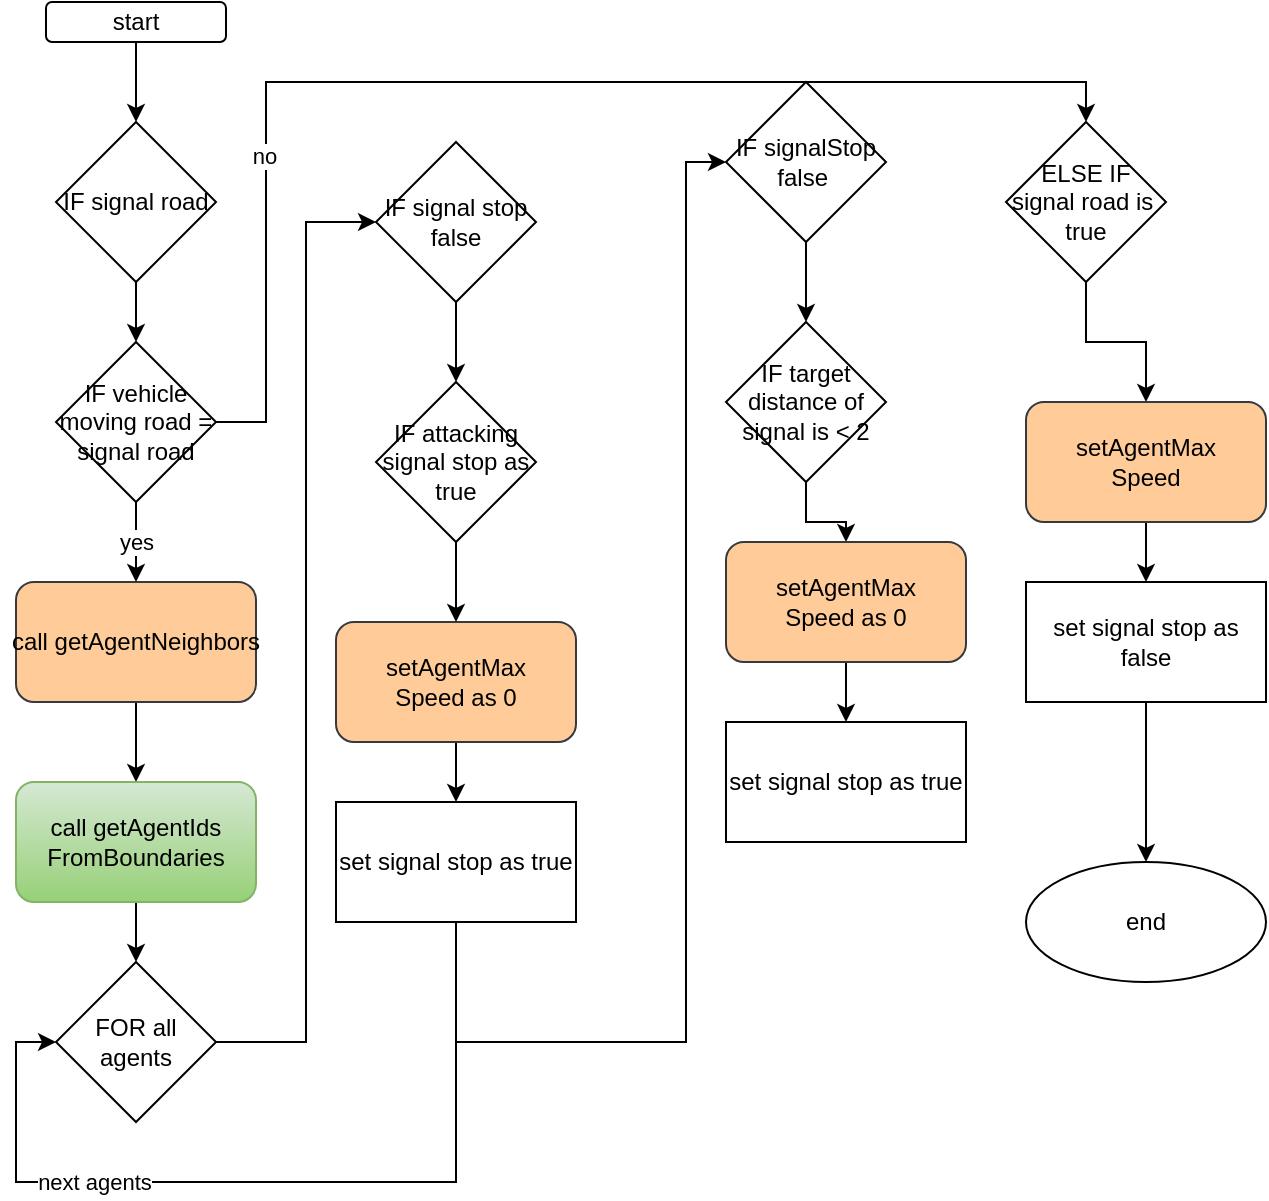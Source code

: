 <mxfile version="17.5.1" type="github">
  <diagram id="5ZXqLG5ezFchvfL40zLk" name="Page-1">
    <mxGraphModel dx="1038" dy="579" grid="1" gridSize="10" guides="1" tooltips="1" connect="1" arrows="1" fold="1" page="1" pageScale="1" pageWidth="850" pageHeight="1100" math="0" shadow="0">
      <root>
        <mxCell id="0" />
        <mxCell id="1" parent="0" />
        <mxCell id="fl-IDfW7KY5KwE-RLPxu-3" value="" style="edgeStyle=orthogonalEdgeStyle;rounded=0;orthogonalLoop=1;jettySize=auto;html=1;" edge="1" parent="1" source="fl-IDfW7KY5KwE-RLPxu-1" target="fl-IDfW7KY5KwE-RLPxu-2">
          <mxGeometry relative="1" as="geometry" />
        </mxCell>
        <mxCell id="fl-IDfW7KY5KwE-RLPxu-1" value="start" style="rounded=1;whiteSpace=wrap;html=1;" vertex="1" parent="1">
          <mxGeometry x="80" y="30" width="90" height="20" as="geometry" />
        </mxCell>
        <mxCell id="fl-IDfW7KY5KwE-RLPxu-5" value="" style="edgeStyle=orthogonalEdgeStyle;rounded=0;orthogonalLoop=1;jettySize=auto;html=1;" edge="1" parent="1" source="fl-IDfW7KY5KwE-RLPxu-2" target="fl-IDfW7KY5KwE-RLPxu-4">
          <mxGeometry relative="1" as="geometry" />
        </mxCell>
        <mxCell id="fl-IDfW7KY5KwE-RLPxu-2" value="IF signal road" style="rhombus;whiteSpace=wrap;html=1;" vertex="1" parent="1">
          <mxGeometry x="85" y="90" width="80" height="80" as="geometry" />
        </mxCell>
        <mxCell id="fl-IDfW7KY5KwE-RLPxu-7" value="yes" style="edgeStyle=orthogonalEdgeStyle;rounded=0;orthogonalLoop=1;jettySize=auto;html=1;" edge="1" parent="1" source="fl-IDfW7KY5KwE-RLPxu-4" target="fl-IDfW7KY5KwE-RLPxu-6">
          <mxGeometry relative="1" as="geometry" />
        </mxCell>
        <mxCell id="fl-IDfW7KY5KwE-RLPxu-31" value="" style="edgeStyle=orthogonalEdgeStyle;rounded=0;orthogonalLoop=1;jettySize=auto;html=1;" edge="1" parent="1" source="fl-IDfW7KY5KwE-RLPxu-4" target="fl-IDfW7KY5KwE-RLPxu-30">
          <mxGeometry relative="1" as="geometry">
            <Array as="points">
              <mxPoint x="190" y="240" />
              <mxPoint x="190" y="70" />
              <mxPoint x="600" y="70" />
            </Array>
          </mxGeometry>
        </mxCell>
        <mxCell id="fl-IDfW7KY5KwE-RLPxu-32" value="no" style="edgeLabel;html=1;align=center;verticalAlign=middle;resizable=0;points=[];" vertex="1" connectable="0" parent="fl-IDfW7KY5KwE-RLPxu-31">
          <mxGeometry x="-0.494" y="1" relative="1" as="geometry">
            <mxPoint as="offset" />
          </mxGeometry>
        </mxCell>
        <mxCell id="fl-IDfW7KY5KwE-RLPxu-4" value="IF vehicle moving road = signal road" style="rhombus;whiteSpace=wrap;html=1;" vertex="1" parent="1">
          <mxGeometry x="85" y="200" width="80" height="80" as="geometry" />
        </mxCell>
        <mxCell id="fl-IDfW7KY5KwE-RLPxu-9" value="" style="edgeStyle=orthogonalEdgeStyle;rounded=0;orthogonalLoop=1;jettySize=auto;html=1;" edge="1" parent="1" source="fl-IDfW7KY5KwE-RLPxu-6" target="fl-IDfW7KY5KwE-RLPxu-8">
          <mxGeometry relative="1" as="geometry" />
        </mxCell>
        <mxCell id="fl-IDfW7KY5KwE-RLPxu-6" value="&lt;div&gt;call&amp;nbsp;getAgentNeighbors&lt;span style=&quot;color: rgba(0 , 0 , 0 , 0) ; font-family: monospace ; font-size: 0px&quot;&gt;%3CmxGraphModel%3E%3Croot%3E%3CmxCell%20id%3D%220%22%2F%3E%3CmxCell%20id%3D%221%22%20parent%3D%220%22%2F%3E%3CmxCell%20id%3D%222%22%20value%3D%22predefine%20function%22%20style%3D%22rounded%3D1%3BwhiteSpace%3Dwrap%3Bhtml%3D1%3BfillColor%3D%23ffcc99%3BstrokeColor%3D%2336393d%3B%22%20vertex%3D%221%22%20parent%3D%221%22%3E%3CmxGeometry%20x%3D%22360%22%20y%3D%22550%22%20width%3D%22120%22%20height%3D%2260%22%20as%3D%22geometry%22%2F%3E%3C%2FmxCell%3E%3C%2Froot%3E%3C%2FmxGraphModel%3E&lt;/span&gt;&lt;span style=&quot;font-size: 0px&quot;&gt;&lt;font color=&quot;rgba(0, 0, 0, 0)&quot; face=&quot;monospace&quot;&gt;getAgentNeighbors&lt;/font&gt;&lt;/span&gt;&lt;/div&gt;" style="rounded=1;whiteSpace=wrap;html=1;fillColor=#ffcc99;strokeColor=#36393d;" vertex="1" parent="1">
          <mxGeometry x="65" y="320" width="120" height="60" as="geometry" />
        </mxCell>
        <mxCell id="fl-IDfW7KY5KwE-RLPxu-11" value="" style="edgeStyle=orthogonalEdgeStyle;rounded=0;orthogonalLoop=1;jettySize=auto;html=1;" edge="1" parent="1" source="fl-IDfW7KY5KwE-RLPxu-8" target="fl-IDfW7KY5KwE-RLPxu-10">
          <mxGeometry relative="1" as="geometry" />
        </mxCell>
        <mxCell id="fl-IDfW7KY5KwE-RLPxu-8" value="call&amp;nbsp;getAgentIds&lt;br&gt;FromBoundaries" style="rounded=1;whiteSpace=wrap;html=1;fillColor=#d5e8d4;gradientColor=#97d077;strokeColor=#82b366;" vertex="1" parent="1">
          <mxGeometry x="65" y="420" width="120" height="60" as="geometry" />
        </mxCell>
        <mxCell id="fl-IDfW7KY5KwE-RLPxu-13" value="" style="edgeStyle=orthogonalEdgeStyle;rounded=0;orthogonalLoop=1;jettySize=auto;html=1;" edge="1" parent="1" source="fl-IDfW7KY5KwE-RLPxu-10" target="fl-IDfW7KY5KwE-RLPxu-12">
          <mxGeometry relative="1" as="geometry">
            <Array as="points">
              <mxPoint x="210" y="550" />
              <mxPoint x="210" y="140" />
            </Array>
          </mxGeometry>
        </mxCell>
        <mxCell id="fl-IDfW7KY5KwE-RLPxu-10" value="FOR all agents" style="rhombus;whiteSpace=wrap;html=1;" vertex="1" parent="1">
          <mxGeometry x="85" y="510" width="80" height="80" as="geometry" />
        </mxCell>
        <mxCell id="fl-IDfW7KY5KwE-RLPxu-15" value="" style="edgeStyle=orthogonalEdgeStyle;rounded=0;orthogonalLoop=1;jettySize=auto;html=1;" edge="1" parent="1" source="fl-IDfW7KY5KwE-RLPxu-12" target="fl-IDfW7KY5KwE-RLPxu-14">
          <mxGeometry relative="1" as="geometry" />
        </mxCell>
        <mxCell id="fl-IDfW7KY5KwE-RLPxu-12" value="IF signal stop false" style="rhombus;whiteSpace=wrap;html=1;" vertex="1" parent="1">
          <mxGeometry x="245" y="100" width="80" height="80" as="geometry" />
        </mxCell>
        <mxCell id="fl-IDfW7KY5KwE-RLPxu-17" value="" style="edgeStyle=orthogonalEdgeStyle;rounded=0;orthogonalLoop=1;jettySize=auto;html=1;" edge="1" parent="1" source="fl-IDfW7KY5KwE-RLPxu-14" target="fl-IDfW7KY5KwE-RLPxu-16">
          <mxGeometry relative="1" as="geometry" />
        </mxCell>
        <mxCell id="fl-IDfW7KY5KwE-RLPxu-14" value="IF attacking signal stop as true" style="rhombus;whiteSpace=wrap;html=1;" vertex="1" parent="1">
          <mxGeometry x="245" y="220" width="80" height="80" as="geometry" />
        </mxCell>
        <mxCell id="fl-IDfW7KY5KwE-RLPxu-19" value="" style="edgeStyle=orthogonalEdgeStyle;rounded=0;orthogonalLoop=1;jettySize=auto;html=1;" edge="1" parent="1" source="fl-IDfW7KY5KwE-RLPxu-16" target="fl-IDfW7KY5KwE-RLPxu-18">
          <mxGeometry relative="1" as="geometry" />
        </mxCell>
        <mxCell id="fl-IDfW7KY5KwE-RLPxu-16" value="setAgentMax&lt;br&gt;Speed as 0" style="rounded=1;whiteSpace=wrap;html=1;fillColor=#ffcc99;strokeColor=#36393d;" vertex="1" parent="1">
          <mxGeometry x="225" y="340" width="120" height="60" as="geometry" />
        </mxCell>
        <mxCell id="fl-IDfW7KY5KwE-RLPxu-20" style="edgeStyle=orthogonalEdgeStyle;rounded=0;orthogonalLoop=1;jettySize=auto;html=1;entryX=0;entryY=0.5;entryDx=0;entryDy=0;" edge="1" parent="1" source="fl-IDfW7KY5KwE-RLPxu-18" target="fl-IDfW7KY5KwE-RLPxu-10">
          <mxGeometry relative="1" as="geometry">
            <Array as="points">
              <mxPoint x="285" y="620" />
              <mxPoint x="65" y="620" />
              <mxPoint x="65" y="550" />
            </Array>
          </mxGeometry>
        </mxCell>
        <mxCell id="fl-IDfW7KY5KwE-RLPxu-21" value="next agents" style="edgeLabel;html=1;align=center;verticalAlign=middle;resizable=0;points=[];" vertex="1" connectable="0" parent="fl-IDfW7KY5KwE-RLPxu-20">
          <mxGeometry x="0.413" relative="1" as="geometry">
            <mxPoint as="offset" />
          </mxGeometry>
        </mxCell>
        <mxCell id="fl-IDfW7KY5KwE-RLPxu-23" value="" style="edgeStyle=orthogonalEdgeStyle;rounded=0;orthogonalLoop=1;jettySize=auto;html=1;" edge="1" parent="1" source="fl-IDfW7KY5KwE-RLPxu-18" target="fl-IDfW7KY5KwE-RLPxu-22">
          <mxGeometry relative="1" as="geometry">
            <Array as="points">
              <mxPoint x="285" y="550" />
              <mxPoint x="400" y="550" />
              <mxPoint x="400" y="110" />
            </Array>
          </mxGeometry>
        </mxCell>
        <mxCell id="fl-IDfW7KY5KwE-RLPxu-18" value="set signal stop as true" style="rounded=0;whiteSpace=wrap;html=1;" vertex="1" parent="1">
          <mxGeometry x="225" y="430" width="120" height="60" as="geometry" />
        </mxCell>
        <mxCell id="fl-IDfW7KY5KwE-RLPxu-25" value="" style="edgeStyle=orthogonalEdgeStyle;rounded=0;orthogonalLoop=1;jettySize=auto;html=1;" edge="1" parent="1" source="fl-IDfW7KY5KwE-RLPxu-22" target="fl-IDfW7KY5KwE-RLPxu-24">
          <mxGeometry relative="1" as="geometry" />
        </mxCell>
        <mxCell id="fl-IDfW7KY5KwE-RLPxu-22" value="IF&amp;nbsp;signalStop&lt;br&gt;false&amp;nbsp;" style="rhombus;whiteSpace=wrap;html=1;rounded=0;" vertex="1" parent="1">
          <mxGeometry x="420" y="70" width="80" height="80" as="geometry" />
        </mxCell>
        <mxCell id="fl-IDfW7KY5KwE-RLPxu-28" value="" style="edgeStyle=orthogonalEdgeStyle;rounded=0;orthogonalLoop=1;jettySize=auto;html=1;" edge="1" parent="1" source="fl-IDfW7KY5KwE-RLPxu-24" target="fl-IDfW7KY5KwE-RLPxu-26">
          <mxGeometry relative="1" as="geometry" />
        </mxCell>
        <mxCell id="fl-IDfW7KY5KwE-RLPxu-24" value="IF target distance of signal is &amp;lt; 2" style="rhombus;whiteSpace=wrap;html=1;rounded=0;" vertex="1" parent="1">
          <mxGeometry x="420" y="190" width="80" height="80" as="geometry" />
        </mxCell>
        <mxCell id="fl-IDfW7KY5KwE-RLPxu-29" value="" style="edgeStyle=orthogonalEdgeStyle;rounded=0;orthogonalLoop=1;jettySize=auto;html=1;" edge="1" parent="1" source="fl-IDfW7KY5KwE-RLPxu-26" target="fl-IDfW7KY5KwE-RLPxu-27">
          <mxGeometry relative="1" as="geometry" />
        </mxCell>
        <mxCell id="fl-IDfW7KY5KwE-RLPxu-26" value="setAgentMax&lt;br&gt;Speed as 0" style="rounded=1;whiteSpace=wrap;html=1;fillColor=#ffcc99;strokeColor=#36393d;" vertex="1" parent="1">
          <mxGeometry x="420" y="300" width="120" height="60" as="geometry" />
        </mxCell>
        <mxCell id="fl-IDfW7KY5KwE-RLPxu-27" value="set signal stop as true" style="rounded=0;whiteSpace=wrap;html=1;" vertex="1" parent="1">
          <mxGeometry x="420" y="390" width="120" height="60" as="geometry" />
        </mxCell>
        <mxCell id="fl-IDfW7KY5KwE-RLPxu-35" value="" style="edgeStyle=orthogonalEdgeStyle;rounded=0;orthogonalLoop=1;jettySize=auto;html=1;" edge="1" parent="1" source="fl-IDfW7KY5KwE-RLPxu-30" target="fl-IDfW7KY5KwE-RLPxu-33">
          <mxGeometry relative="1" as="geometry" />
        </mxCell>
        <mxCell id="fl-IDfW7KY5KwE-RLPxu-30" value="ELSE IF signal road is&amp;nbsp; true" style="rhombus;whiteSpace=wrap;html=1;" vertex="1" parent="1">
          <mxGeometry x="560" y="90" width="80" height="80" as="geometry" />
        </mxCell>
        <mxCell id="fl-IDfW7KY5KwE-RLPxu-36" value="" style="edgeStyle=orthogonalEdgeStyle;rounded=0;orthogonalLoop=1;jettySize=auto;html=1;" edge="1" parent="1" source="fl-IDfW7KY5KwE-RLPxu-33" target="fl-IDfW7KY5KwE-RLPxu-34">
          <mxGeometry relative="1" as="geometry" />
        </mxCell>
        <mxCell id="fl-IDfW7KY5KwE-RLPxu-33" value="setAgentMax&lt;br&gt;Speed" style="rounded=1;whiteSpace=wrap;html=1;fillColor=#ffcc99;strokeColor=#36393d;" vertex="1" parent="1">
          <mxGeometry x="570" y="230" width="120" height="60" as="geometry" />
        </mxCell>
        <mxCell id="fl-IDfW7KY5KwE-RLPxu-38" value="" style="edgeStyle=orthogonalEdgeStyle;rounded=0;orthogonalLoop=1;jettySize=auto;html=1;" edge="1" parent="1" source="fl-IDfW7KY5KwE-RLPxu-34" target="fl-IDfW7KY5KwE-RLPxu-37">
          <mxGeometry relative="1" as="geometry" />
        </mxCell>
        <mxCell id="fl-IDfW7KY5KwE-RLPxu-34" value="set signal stop as false" style="rounded=0;whiteSpace=wrap;html=1;" vertex="1" parent="1">
          <mxGeometry x="570" y="320" width="120" height="60" as="geometry" />
        </mxCell>
        <mxCell id="fl-IDfW7KY5KwE-RLPxu-37" value="end" style="ellipse;whiteSpace=wrap;html=1;rounded=0;" vertex="1" parent="1">
          <mxGeometry x="570" y="460" width="120" height="60" as="geometry" />
        </mxCell>
      </root>
    </mxGraphModel>
  </diagram>
</mxfile>
